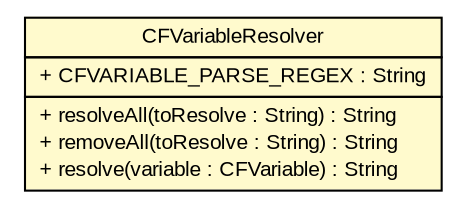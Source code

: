 #!/usr/local/bin/dot
#
# Class diagram 
# Generated by UMLGraph version R5_6-24-gf6e263 (http://www.umlgraph.org/)
#

digraph G {
	edge [fontname="arial",fontsize=10,labelfontname="arial",labelfontsize=10];
	node [fontname="arial",fontsize=10,shape=plaintext];
	nodesep=0.25;
	ranksep=0.5;
	// gov.sandia.cf.tools.CFVariableResolver
	c57789 [label=<<table title="gov.sandia.cf.tools.CFVariableResolver" border="0" cellborder="1" cellspacing="0" cellpadding="2" port="p" bgcolor="lemonChiffon" href="./CFVariableResolver.html">
		<tr><td><table border="0" cellspacing="0" cellpadding="1">
<tr><td align="center" balign="center"> CFVariableResolver </td></tr>
		</table></td></tr>
		<tr><td><table border="0" cellspacing="0" cellpadding="1">
<tr><td align="left" balign="left"> + CFVARIABLE_PARSE_REGEX : String </td></tr>
		</table></td></tr>
		<tr><td><table border="0" cellspacing="0" cellpadding="1">
<tr><td align="left" balign="left"> + resolveAll(toResolve : String) : String </td></tr>
<tr><td align="left" balign="left"> + removeAll(toResolve : String) : String </td></tr>
<tr><td align="left" balign="left"> + resolve(variable : CFVariable) : String </td></tr>
		</table></td></tr>
		</table>>, URL="./CFVariableResolver.html", fontname="arial", fontcolor="black", fontsize=10.0];
}

